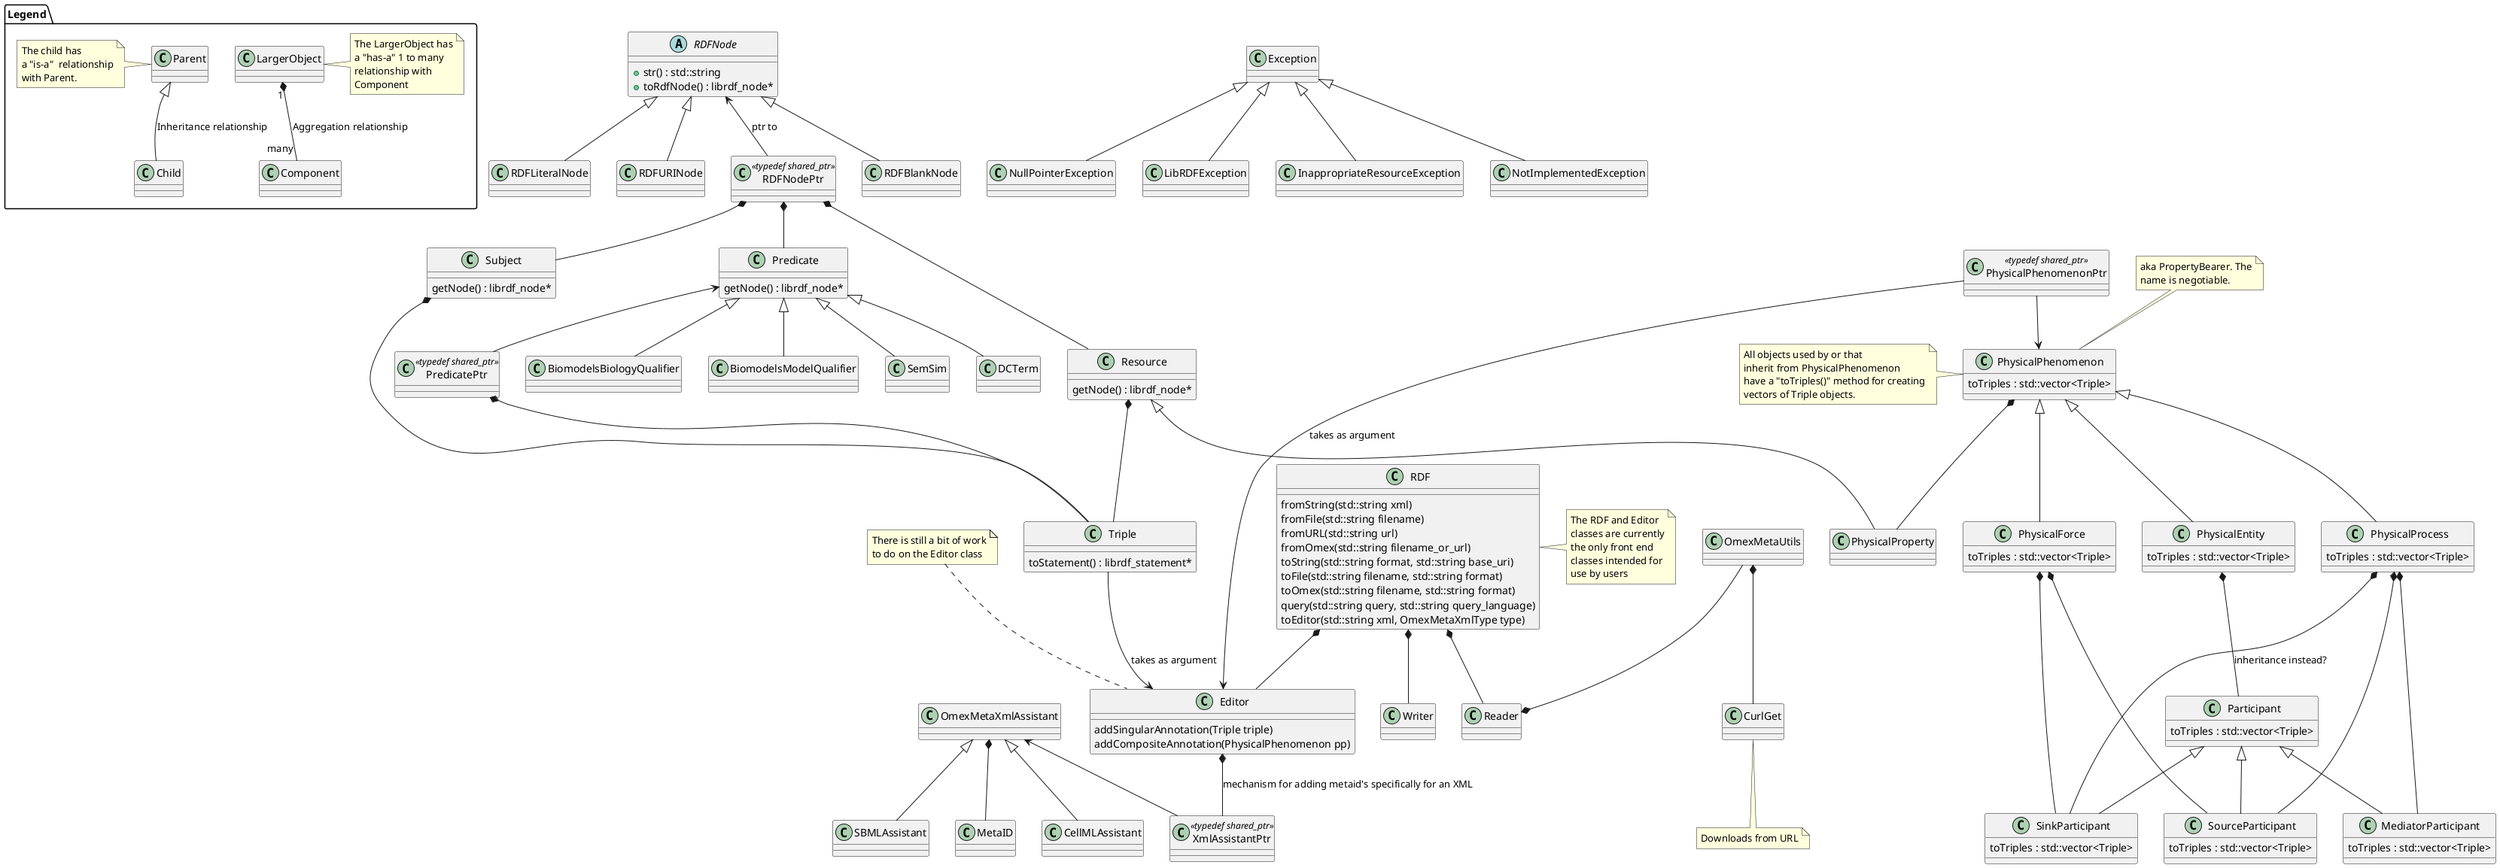 @startuml





/' Objects '/
namespace Legend {
    class Parent
    class Child
    class Component
    class LargerObject

    Parent <|-- Child : Inheritance relationship
    LargerObject "1" *-- "many" Component : Aggregation relationship
    note right of LargerObject
        The LargerObject has
        a "has-a" 1 to many
        relationship with
        Component
    end note
    note left of Parent
        The child has
        a "is-a"  relationship
        with Parent.
    end note

}

    together {
        class PhysicalForce
        class PhysicalEntity
        class PhysicalProcess
    }

    together {
        class Editor
        class Reader
        class Writer
    }

    together {
        class MetaID
        class CellMLAssistant
        class SBMLAssistant
    }

    together {
        class PhysicalPhenomenon
        class PhysicalPhenomenonPtr
    }


	abstract class RDFNode {
	    + str() : std::string
	    + toRdfNode() : librdf_node*
	}

	class RDFNodePtr <<typedef shared_ptr>>{

	}

	class RDFBlankNode

	class RDFLiteralNode

	class RDFURINode



	class Subject {
	    getNode() : librdf_node*
	}
	class Predicate {
	    getNode() : librdf_node*
	}
	class PredicatePtr <<typedef shared_ptr>>

	class BiomodelsBiologyQualifier

	class BiomodelsModelQualifier

    class SemSim

    class DCTerm


	class Resource{
	    getNode() : librdf_node*
	}


	class Triple{
	    toStatement() : librdf_statement*
	}

	class Exception
	class InappropriateResourceException
	class NotImplementedException
	class NullPointerException
	class LibRDFException


	class Participant {
	    toTriples : std::vector<Triple>
    }

	class SinkParticipant{
	    toTriples : std::vector<Triple>
    }

	class SourceParticipant{
	    toTriples : std::vector<Triple>
    }
	class MediatorParticipant{
	    toTriples : std::vector<Triple>
    }



	class PhysicalEntity {
	    toTriples : std::vector<Triple>
	}

	class PhysicalForce {
	    toTriples : std::vector<Triple>
    }

	class PhysicalPhenomenon {
	    toTriples : std::vector<Triple>
    }

    note top of PhysicalPhenomenon {
        aka PropertyBearer. The
        name is negotiable.
    }

	class PhysicalPhenomenonPtr <<typedef shared_ptr>>

	class PhysicalProcess {
	    toTriples : std::vector<Triple>
    }

	class PhysicalProperty


	class RDF {
	    fromString(std::string xml)
	    fromFile(std::string filename)
	    fromURL(std::string url)
	    fromOmex(std::string filename_or_url)
	    toString(std::string format, std::string base_uri)
	    toFile(std::string filename, std::string format)
	    toOmex(std::string filename, std::string format)
	    query(std::string query, std::string query_language)
	    toEditor(std::string xml, OmexMetaXmlType type)

	}

	class Reader

	class Editor {
	    addSingularAnnotation(Triple triple)
	    addCompositeAnnotation(PhysicalPhenomenon pp)
	}
	note top of Editor{
	There is still a bit of work
	to do on the Editor class
	}

	class OmexMetaXmlAssistant
	class SBMLAssistant
	class CellMLAssistant
	class XmlAssistantPtr <<typedef shared_ptr>>

	class MetaID
	class CurlGet


	class OmexMetaUtils


	class Writer



/' Inheritance relationships '/

    RDFNode <|-- RDFBlankNode
    RDFNode <|-- RDFLiteralNode
    RDFNode <|-- RDFURINode
    RDFNode <-- RDFNodePtr : ptr to

     Subject	 *-- Triple
     PredicatePtr *-- Triple
     Resource	 *-- Triple

     RDFNodePtr	 *-- Subject
     RDFNodePtr	 *-- Predicate
     RDFNodePtr	 *-- Resource

     Predicate <|-- BiomodelsBiologyQualifier
     Predicate <|-- BiomodelsModelQualifier
     Predicate <|-- SemSim
     Predicate <|-- DCTerm

     Predicate <-- PredicatePtr


    Resource <|-- PhysicalProperty


    PhysicalPhenomenon <|-- PhysicalEntity
    PhysicalPhenomenon <|-- PhysicalProcess
    PhysicalPhenomenon <|-- PhysicalForce

    PhysicalEntity *--Participant : inheritance instead?
    Participant <|-- SourceParticipant
    Participant <|-- SinkParticipant
    Participant <|-- MediatorParticipant

    PhysicalProcess *-- SourceParticipant
    PhysicalProcess *-- SinkParticipant
    PhysicalProcess *-- MediatorParticipant

    PhysicalForce *-- SourceParticipant
    PhysicalForce *-- SinkParticipant


    RDF *-- Editor
    RDF *-- Reader
    RDF *-- Writer

    OmexMetaUtils --* Reader
    OmexMetaUtils *-- CurlGet

    note bottom of CurlGet
        Downloads from URL
    end note

    PhysicalPhenomenon *-- PhysicalProperty
    PhysicalPhenomenonPtr -->  PhysicalPhenomenon

    PhysicalPhenomenonPtr --> Editor : takes as argument
    Triple --> Editor : takes as argument

    OmexMetaXmlAssistant <|-- SBMLAssistant
    OmexMetaXmlAssistant <|-- CellMLAssistant
    OmexMetaXmlAssistant <-- XmlAssistantPtr
    Editor *-- XmlAssistantPtr : mechanism for adding metaid's specifically for an XML

    MetaID --* OmexMetaXmlAssistant

    Exception <|-- NullPointerException
    Exception <|-- NotImplementedException
    Exception <|-- InappropriateResourceException
    Exception <|-- LibRDFException

'    PhysicalProperty "1" *-- "many" Triple
'    PhysicalEntity "1" *-- "many" Triple
'    PhysicalProcess "1" *-- "many" Triple
'    PhysicalForce "1" *-- "many" Triple
'    Participant "1" *-- "many" Triple

    note left of PhysicalPhenomenon {
        All objects used by or that
        inherit from PhysicalPhenomenon
        have a "toTriples()" method for creating
        vectors of Triple objects.
    }

     note right of RDF  {
        The RDF and Editor
        classes are currently
        the only front end
        classes intended for
        use by users
        }





@enduml
